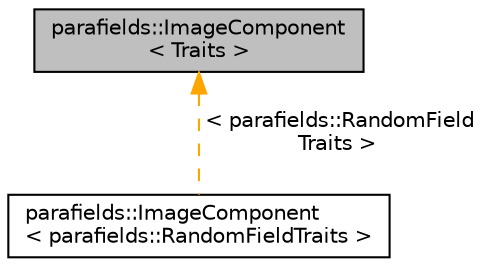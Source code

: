 digraph "parafields::ImageComponent&lt; Traits &gt;"
{
 // LATEX_PDF_SIZE
  edge [fontname="Helvetica",fontsize="10",labelfontname="Helvetica",labelfontsize="10"];
  node [fontname="Helvetica",fontsize="10",shape=record];
  Node1 [label="parafields::ImageComponent\l\< Traits \>",height=0.2,width=0.4,color="black", fillcolor="grey75", style="filled", fontcolor="black",tooltip="Component of random field based on pixel image."];
  Node1 -> Node2 [dir="back",color="orange",fontsize="10",style="dashed",label=" \< parafields::RandomField\lTraits \>" ,fontname="Helvetica"];
  Node2 [label="parafields::ImageComponent\l\< parafields::RandomFieldTraits \>",height=0.2,width=0.4,color="black", fillcolor="white", style="filled",URL="$a00967.html",tooltip=" "];
}
